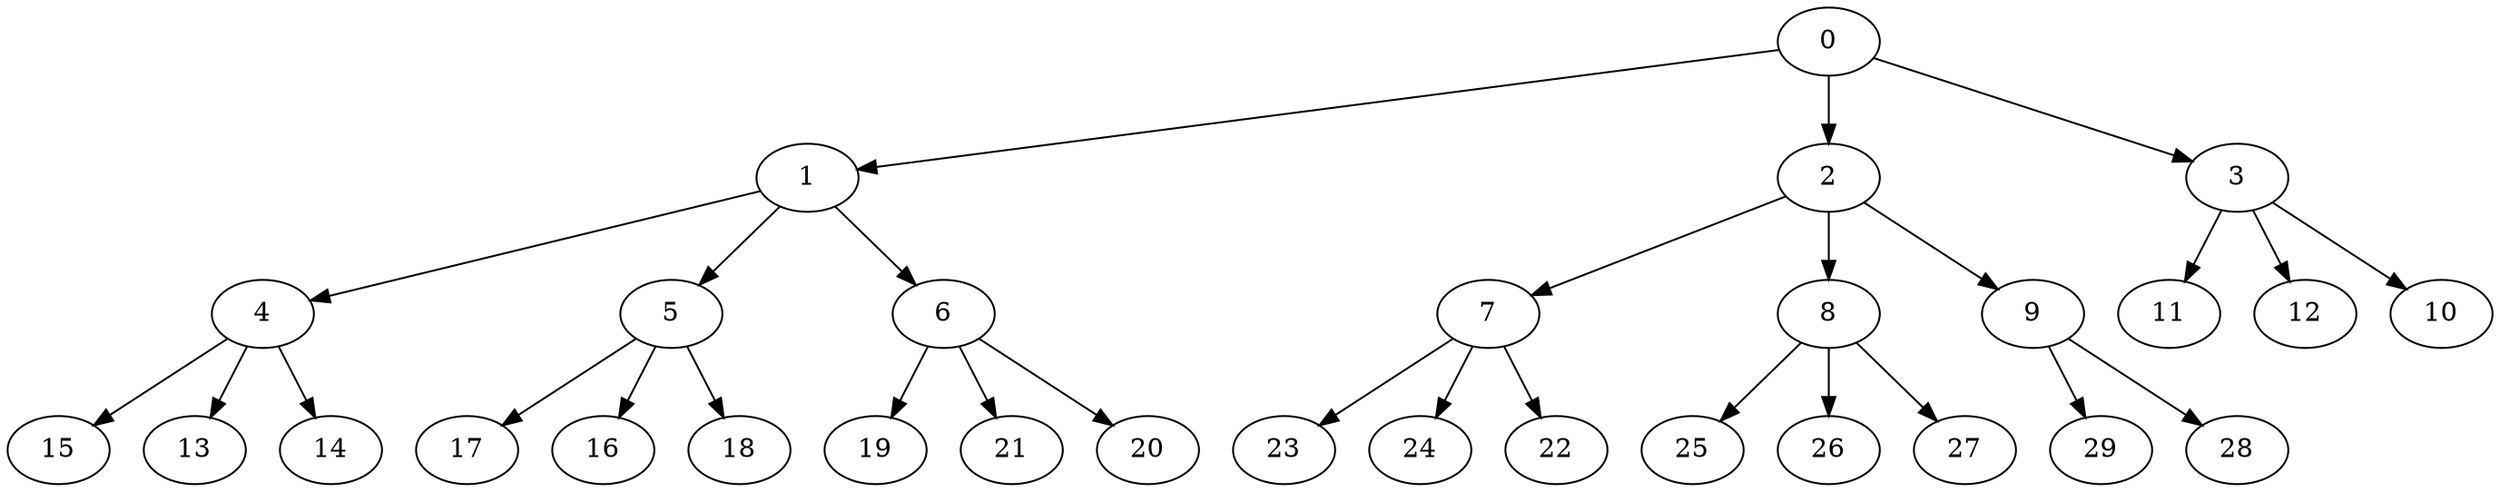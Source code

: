 digraph "OutTree-Balanced-MaxBf-3_Nodes_30_CCR_10.01_WeightType_Random#4" {
	graph ["Duplicate states"=0,
		GraphType=OutTree,
		"Max states in OPEN"=0,
		Modes="120000ms; topo-ordered tasks, ; Pruning: task equivalence, fixed order ready list, ; F-value: ; Optimisation: best schedule length (\
SL) optimisation on equal, ",
		NumberOfTasks=30,
		"Pruned using list schedule length"=37305333,
		"States removed from OPEN"=0,
		TargetSystem="Homogeneous-2",
		"Time to schedule (ms)"=18080,
		"Total idle time"=25,
		"Total schedule length"=102,
		"Total sequential time"=179,
		"Total states created"=71288472
	];
	0	["Finish time"=2,
		Processor=0,
		"Start time"=0,
		Weight=2];
	1	["Finish time"=18,
		Processor=0,
		"Start time"=16,
		Weight=2];
	0 -> 1	[Weight=101];
	2	["Finish time"=8,
		Processor=0,
		"Start time"=2,
		Weight=6];
	0 -> 2	[Weight=56];
	3	["Finish time"=30,
		Processor=1,
		"Start time"=25,
		Weight=5];
	0 -> 3	[Weight=23];
	4	["Finish time"=40,
		Processor=0,
		"Start time"=33,
		Weight=7];
	1 -> 4	[Weight=56];
	5	["Finish time"=25,
		Processor=0,
		"Start time"=18,
		Weight=7];
	1 -> 5	[Weight=56];
	6	["Finish time"=63,
		Processor=1,
		"Start time"=55,
		Weight=8];
	1 -> 6	[Weight=34];
	7	["Finish time"=53,
		Processor=1,
		"Start time"=47,
		Weight=6];
	2 -> 7	[Weight=23];
	8	["Finish time"=70,
		Processor=0,
		"Start time"=60,
		Weight=10];
	2 -> 8	[Weight=79];
	9	["Finish time"=16,
		Processor=0,
		"Start time"=8,
		Weight=8];
	2 -> 9	[Weight=101];
	15	["Finish time"=60,
		Processor=0,
		"Start time"=50,
		Weight=10];
	4 -> 15	[Weight=113];
	13	["Finish time"=94,
		Processor=1,
		"Start time"=88,
		Weight=6];
	4 -> 13	[Weight=45];
	14	["Finish time"=88,
		Processor=1,
		"Start time"=86,
		Weight=2];
	4 -> 14	[Weight=45];
	23	["Finish time"=76,
		Processor=1,
		"Start time"=68,
		Weight=8];
	7 -> 23	[Weight=56];
	24	["Finish time"=94,
		Processor=0,
		"Start time"=91,
		Weight=3];
	7 -> 24	[Weight=34];
	22	["Finish time"=55,
		Processor=1,
		"Start time"=53,
		Weight=2];
	7 -> 22	[Weight=113];
	17	["Finish time"=50,
		Processor=0,
		"Start time"=40,
		Weight=10];
	5 -> 17	[Weight=45];
	16	["Finish time"=102,
		Processor=1,
		"Start time"=94,
		Weight=8];
	5 -> 16	[Weight=68];
	18	["Finish time"=33,
		Processor=0,
		"Start time"=25,
		Weight=8];
	5 -> 18	[Weight=101];
	11	["Finish time"=39,
		Processor=1,
		"Start time"=32,
		Weight=7];
	3 -> 11	[Weight=56];
	12	["Finish time"=99,
		Processor=0,
		"Start time"=94,
		Weight=5];
	3 -> 12	[Weight=56];
	10	["Finish time"=32,
		Processor=1,
		"Start time"=30,
		Weight=2];
	3 -> 10	[Weight=101];
	25	["Finish time"=91,
		Processor=0,
		"Start time"=81,
		Weight=10];
	8 -> 25	[Weight=68];
	26	["Finish time"=81,
		Processor=0,
		"Start time"=72,
		Weight=9];
	8 -> 26	[Weight=68];
	27	["Finish time"=72,
		Processor=0,
		"Start time"=70,
		Weight=2];
	8 -> 27	[Weight=79];
	29	["Finish time"=86,
		Processor=1,
		"Start time"=76,
		Weight=10];
	9 -> 29	[Weight=56];
	28	["Finish time"=47,
		Processor=1,
		"Start time"=39,
		Weight=8];
	9 -> 28	[Weight=23];
	19	["Finish time"=102,
		Processor=0,
		"Start time"=99,
		Weight=3];
	6 -> 19	[Weight=34];
	21	["Finish time"=68,
		Processor=1,
		"Start time"=65,
		Weight=3];
	6 -> 21	[Weight=56];
	20	["Finish time"=65,
		Processor=1,
		"Start time"=63,
		Weight=2];
	6 -> 20	[Weight=45];
}
